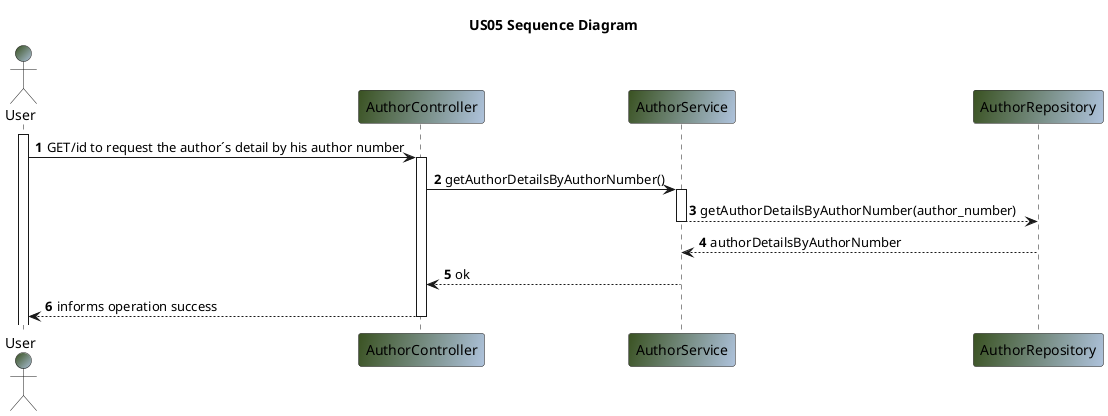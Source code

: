 @startuml
'https://SubscriptionServicetuml.com/sequence-diagram

title US05 Sequence Diagram

autoactivate on
autonumber


actor "User" as user #3B5323FF/B0C4DEFF
participant "AuthorController" as ctrl #3B5323FF/B0C4DEFF
participant "AuthorService" as ser #3B5323FF/B0C4DEFF
participant "AuthorRepository" as repo #3B5323FF/B0C4DEFF
activate user


user -> ctrl: GET/id to request the author´s detail by his author number
ctrl -> ser: getAuthorDetailsByAuthorNumber()
ser --> repo: getAuthorDetailsByAuthorNumber(author_number)
repo --> ser: authorDetailsByAuthorNumber
ser --> ctrl: ok
ctrl -->user: informs operation success


@enduml
